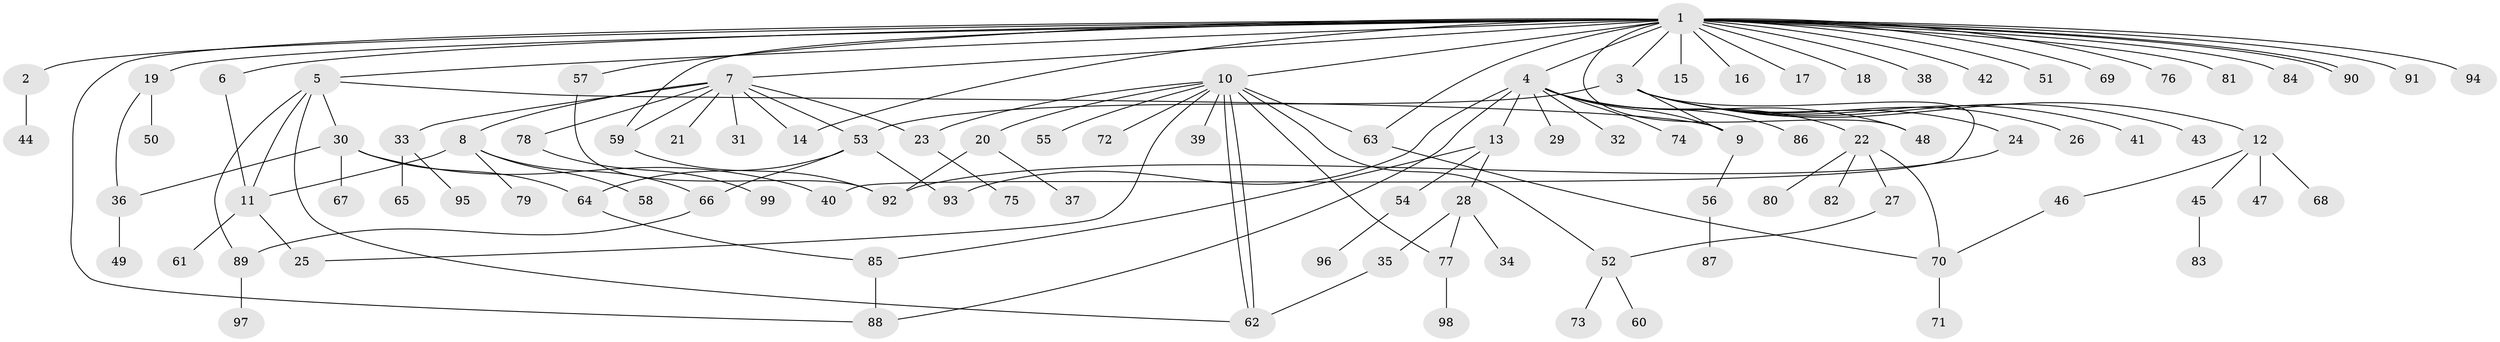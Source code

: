 // Generated by graph-tools (version 1.1) at 2025/35/03/09/25 02:35:25]
// undirected, 99 vertices, 129 edges
graph export_dot {
graph [start="1"]
  node [color=gray90,style=filled];
  1;
  2;
  3;
  4;
  5;
  6;
  7;
  8;
  9;
  10;
  11;
  12;
  13;
  14;
  15;
  16;
  17;
  18;
  19;
  20;
  21;
  22;
  23;
  24;
  25;
  26;
  27;
  28;
  29;
  30;
  31;
  32;
  33;
  34;
  35;
  36;
  37;
  38;
  39;
  40;
  41;
  42;
  43;
  44;
  45;
  46;
  47;
  48;
  49;
  50;
  51;
  52;
  53;
  54;
  55;
  56;
  57;
  58;
  59;
  60;
  61;
  62;
  63;
  64;
  65;
  66;
  67;
  68;
  69;
  70;
  71;
  72;
  73;
  74;
  75;
  76;
  77;
  78;
  79;
  80;
  81;
  82;
  83;
  84;
  85;
  86;
  87;
  88;
  89;
  90;
  91;
  92;
  93;
  94;
  95;
  96;
  97;
  98;
  99;
  1 -- 2;
  1 -- 3;
  1 -- 4;
  1 -- 5;
  1 -- 6;
  1 -- 7;
  1 -- 10;
  1 -- 14;
  1 -- 15;
  1 -- 16;
  1 -- 17;
  1 -- 18;
  1 -- 19;
  1 -- 38;
  1 -- 42;
  1 -- 48;
  1 -- 51;
  1 -- 57;
  1 -- 59;
  1 -- 63;
  1 -- 69;
  1 -- 76;
  1 -- 81;
  1 -- 84;
  1 -- 88;
  1 -- 90;
  1 -- 90;
  1 -- 91;
  1 -- 94;
  2 -- 44;
  3 -- 9;
  3 -- 12;
  3 -- 24;
  3 -- 26;
  3 -- 40;
  3 -- 41;
  3 -- 43;
  3 -- 53;
  4 -- 9;
  4 -- 13;
  4 -- 22;
  4 -- 29;
  4 -- 32;
  4 -- 48;
  4 -- 74;
  4 -- 86;
  4 -- 88;
  4 -- 93;
  5 -- 9;
  5 -- 11;
  5 -- 30;
  5 -- 62;
  5 -- 89;
  6 -- 11;
  7 -- 8;
  7 -- 14;
  7 -- 21;
  7 -- 23;
  7 -- 31;
  7 -- 33;
  7 -- 53;
  7 -- 59;
  7 -- 78;
  8 -- 11;
  8 -- 58;
  8 -- 66;
  8 -- 79;
  9 -- 56;
  10 -- 20;
  10 -- 23;
  10 -- 25;
  10 -- 39;
  10 -- 52;
  10 -- 55;
  10 -- 62;
  10 -- 62;
  10 -- 63;
  10 -- 72;
  10 -- 77;
  11 -- 25;
  11 -- 61;
  12 -- 45;
  12 -- 46;
  12 -- 47;
  12 -- 68;
  13 -- 28;
  13 -- 54;
  13 -- 85;
  19 -- 36;
  19 -- 50;
  20 -- 37;
  20 -- 92;
  22 -- 27;
  22 -- 70;
  22 -- 80;
  22 -- 82;
  23 -- 75;
  24 -- 92;
  27 -- 52;
  28 -- 34;
  28 -- 35;
  28 -- 77;
  30 -- 36;
  30 -- 40;
  30 -- 64;
  30 -- 67;
  33 -- 65;
  33 -- 95;
  35 -- 62;
  36 -- 49;
  45 -- 83;
  46 -- 70;
  52 -- 60;
  52 -- 73;
  53 -- 64;
  53 -- 66;
  53 -- 93;
  54 -- 96;
  56 -- 87;
  57 -- 92;
  59 -- 92;
  63 -- 70;
  64 -- 85;
  66 -- 89;
  70 -- 71;
  77 -- 98;
  78 -- 99;
  85 -- 88;
  89 -- 97;
}
